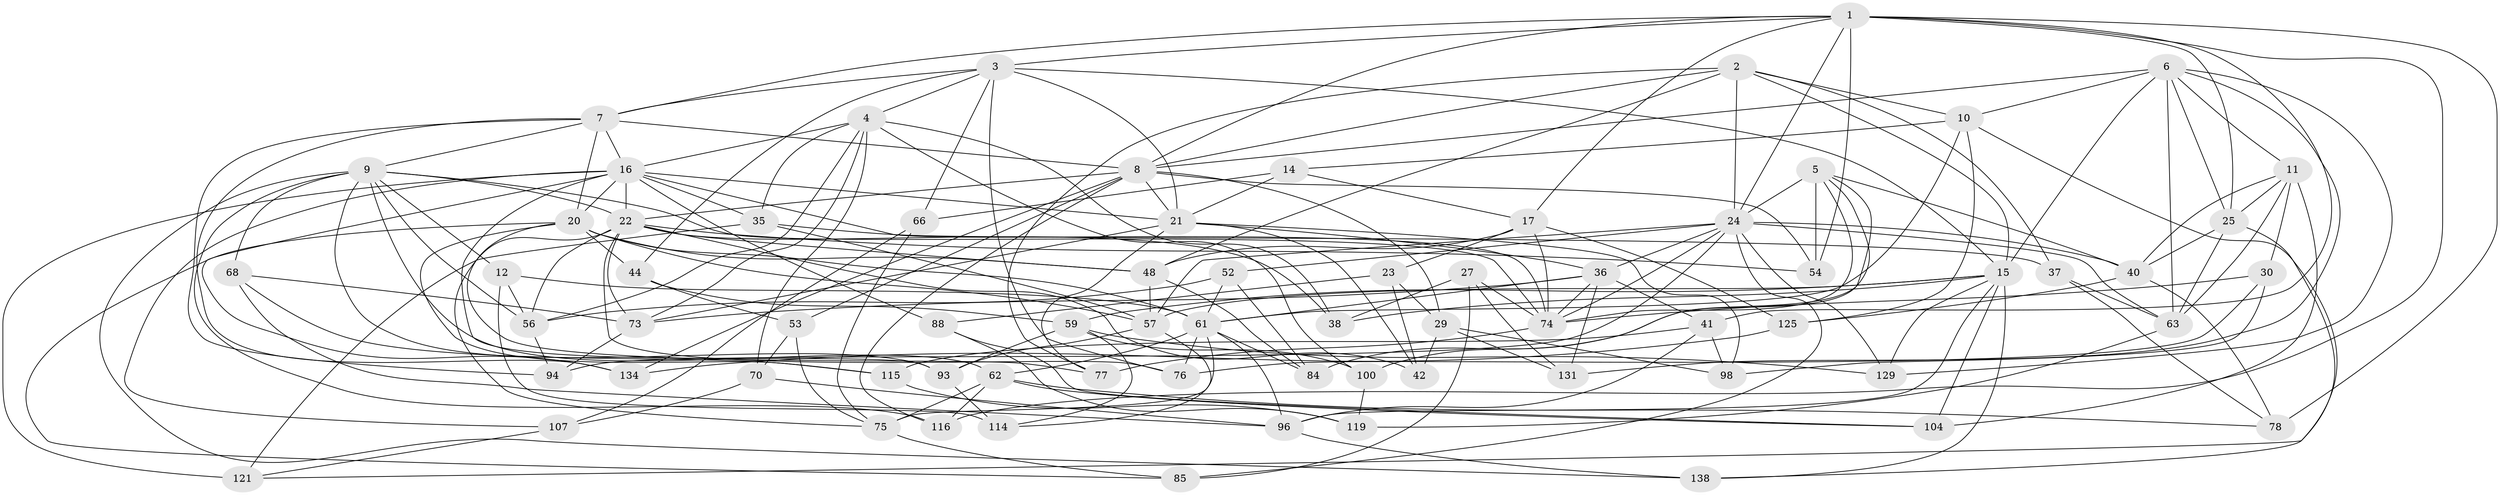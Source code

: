 // original degree distribution, {4: 1.0}
// Generated by graph-tools (version 1.1) at 2025/16/03/09/25 04:16:17]
// undirected, 72 vertices, 207 edges
graph export_dot {
graph [start="1"]
  node [color=gray90,style=filled];
  1 [super="+26+13"];
  2 [super="+31+34"];
  3 [super="+51"];
  4 [super="+81+45"];
  5 [super="+87"];
  6 [super="+55+102"];
  7 [super="+80"];
  8 [super="+49+18"];
  9 [super="+89+39"];
  10 [super="+113"];
  11 [super="+95"];
  12;
  14;
  15 [super="+79+105"];
  16 [super="+136+19"];
  17 [super="+47"];
  20 [super="+122+90"];
  21 [super="+33+32"];
  22 [super="+46+50"];
  23;
  24 [super="+43+144+65"];
  25 [super="+141"];
  27;
  29 [super="+143"];
  30;
  35 [super="+109"];
  36 [super="+101+97"];
  37;
  38;
  40 [super="+71"];
  41 [super="+124"];
  42;
  44;
  48 [super="+135"];
  52;
  53;
  54;
  56 [super="+99"];
  57 [super="+72"];
  59 [super="+69"];
  61 [super="+118+112"];
  62 [super="+139"];
  63 [super="+137"];
  66;
  68;
  70;
  73 [super="+82"];
  74 [super="+103+86+123"];
  75 [super="+140"];
  76;
  77;
  78;
  84;
  85;
  88;
  93 [super="+120"];
  94;
  96 [super="+133"];
  98;
  100;
  104;
  107;
  114;
  115;
  116;
  119;
  121;
  125;
  129;
  131;
  134;
  138;
  1 -- 54;
  1 -- 17;
  1 -- 116;
  1 -- 7;
  1 -- 8;
  1 -- 3;
  1 -- 24;
  1 -- 25;
  1 -- 78;
  1 -- 41;
  2 -- 24 [weight=2];
  2 -- 77;
  2 -- 8;
  2 -- 15;
  2 -- 48;
  2 -- 10;
  2 -- 37;
  3 -- 44;
  3 -- 76;
  3 -- 66;
  3 -- 21;
  3 -- 7;
  3 -- 15;
  3 -- 4;
  4 -- 100;
  4 -- 56;
  4 -- 73;
  4 -- 35;
  4 -- 16;
  4 -- 70;
  4 -- 38;
  5 -- 84;
  5 -- 100;
  5 -- 24;
  5 -- 40;
  5 -- 54;
  5 -- 74;
  6 -- 10;
  6 -- 25;
  6 -- 129;
  6 -- 63;
  6 -- 11;
  6 -- 131;
  6 -- 15;
  6 -- 8;
  7 -- 20;
  7 -- 16;
  7 -- 134;
  7 -- 9;
  7 -- 94;
  7 -- 8;
  8 -- 29 [weight=2];
  8 -- 116;
  8 -- 22;
  8 -- 134;
  8 -- 21;
  8 -- 54;
  8 -- 53;
  9 -- 12;
  9 -- 68;
  9 -- 22 [weight=2];
  9 -- 138;
  9 -- 74;
  9 -- 116;
  9 -- 62;
  9 -- 93 [weight=2];
  9 -- 56;
  10 -- 14;
  10 -- 125;
  10 -- 138;
  10 -- 61;
  11 -- 30;
  11 -- 104;
  11 -- 63;
  11 -- 25;
  11 -- 40;
  12 -- 61;
  12 -- 114;
  12 -- 56;
  14 -- 66;
  14 -- 17;
  14 -- 21;
  15 -- 129;
  15 -- 104;
  15 -- 138;
  15 -- 59;
  15 -- 38;
  15 -- 57;
  15 -- 96;
  16 -- 134;
  16 -- 35 [weight=2];
  16 -- 121;
  16 -- 21 [weight=2];
  16 -- 74;
  16 -- 107;
  16 -- 20;
  16 -- 22;
  16 -- 88;
  16 -- 93;
  17 -- 125;
  17 -- 23;
  17 -- 48;
  17 -- 74;
  20 -- 115;
  20 -- 85;
  20 -- 44;
  20 -- 48;
  20 -- 57 [weight=2];
  20 -- 77;
  20 -- 61;
  21 -- 42;
  21 -- 77;
  21 -- 98;
  21 -- 36;
  21 -- 73;
  22 -- 42;
  22 -- 54;
  22 -- 76;
  22 -- 48;
  22 -- 73;
  22 -- 38;
  22 -- 75;
  22 -- 56;
  23 -- 42;
  23 -- 88;
  23 -- 29;
  24 -- 52;
  24 -- 74 [weight=2];
  24 -- 57;
  24 -- 40;
  24 -- 94;
  24 -- 36;
  24 -- 85;
  24 -- 129;
  24 -- 63;
  25 -- 40;
  25 -- 121;
  25 -- 63;
  27 -- 131;
  27 -- 85;
  27 -- 38;
  27 -- 74;
  29 -- 42;
  29 -- 98;
  29 -- 131;
  30 -- 74;
  30 -- 76;
  30 -- 98;
  35 -- 121;
  35 -- 57;
  35 -- 37;
  36 -- 41 [weight=2];
  36 -- 131;
  36 -- 73;
  36 -- 61;
  36 -- 74;
  37 -- 63;
  37 -- 78;
  40 -- 125;
  40 -- 78;
  41 -- 98;
  41 -- 115;
  41 -- 96;
  44 -- 53;
  44 -- 59;
  48 -- 84;
  48 -- 57;
  52 -- 56;
  52 -- 84;
  52 -- 61;
  53 -- 75;
  53 -- 70;
  56 -- 94;
  57 -- 114;
  57 -- 93;
  59 -- 93;
  59 -- 129;
  59 -- 100;
  59 -- 114;
  61 -- 84;
  61 -- 96;
  61 -- 75;
  61 -- 62;
  61 -- 76;
  62 -- 104;
  62 -- 75;
  62 -- 78;
  62 -- 116;
  63 -- 119;
  66 -- 75;
  66 -- 107;
  68 -- 115;
  68 -- 73;
  68 -- 96;
  70 -- 107;
  70 -- 96;
  73 -- 94;
  74 -- 77;
  75 -- 85;
  88 -- 119;
  88 -- 104;
  93 -- 114;
  96 -- 138;
  100 -- 119;
  107 -- 121;
  115 -- 119;
  125 -- 134;
}
